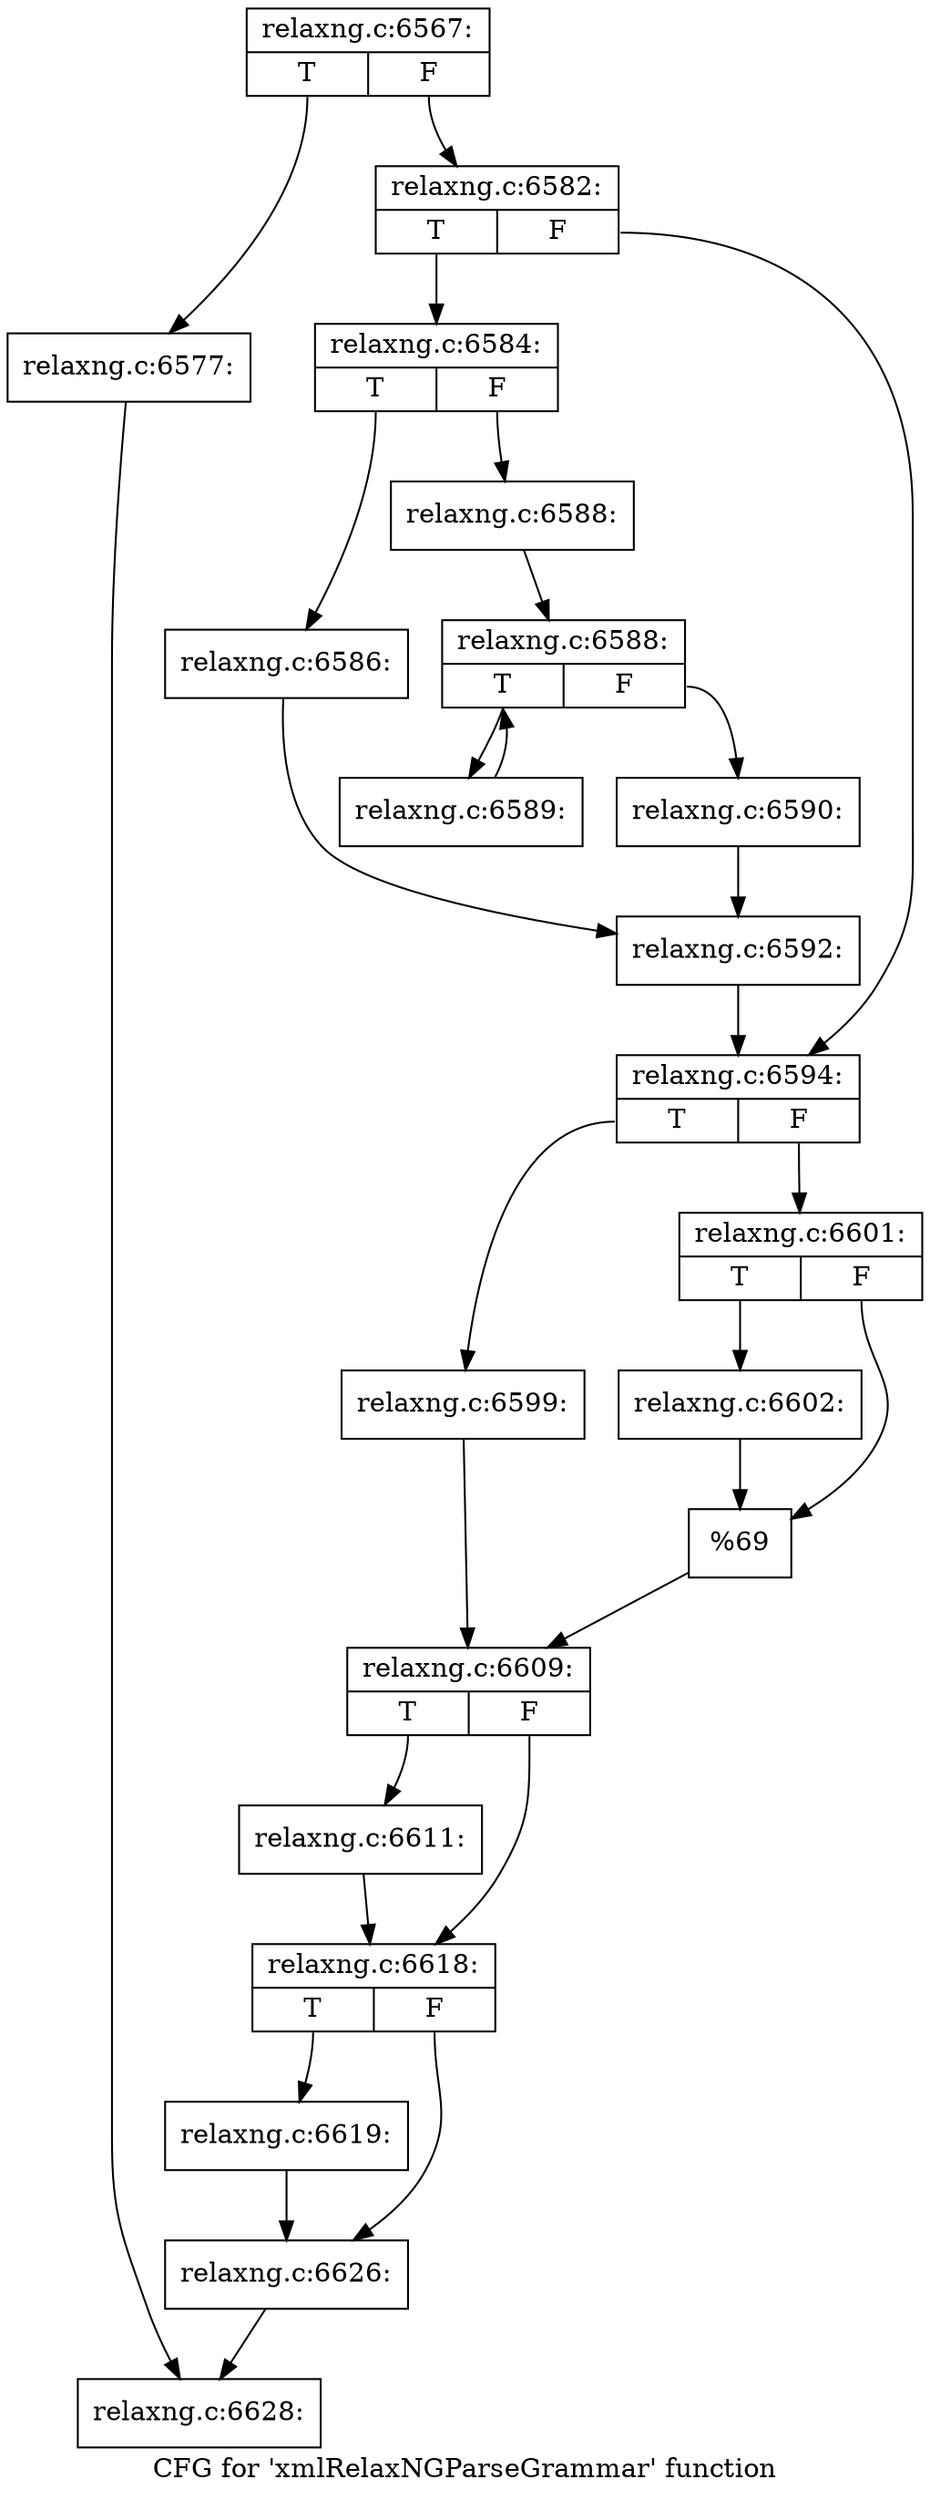 digraph "CFG for 'xmlRelaxNGParseGrammar' function" {
	label="CFG for 'xmlRelaxNGParseGrammar' function";

	Node0x3c2ce80 [shape=record,label="{relaxng.c:6567:|{<s0>T|<s1>F}}"];
	Node0x3c2ce80:s0 -> Node0x3c2f430;
	Node0x3c2ce80:s1 -> Node0x3c2f480;
	Node0x3c2f430 [shape=record,label="{relaxng.c:6577:}"];
	Node0x3c2f430 -> Node0x3c2e350;
	Node0x3c2f480 [shape=record,label="{relaxng.c:6582:|{<s0>T|<s1>F}}"];
	Node0x3c2f480:s0 -> Node0x3c2fcb0;
	Node0x3c2f480:s1 -> Node0x3c2fd00;
	Node0x3c2fcb0 [shape=record,label="{relaxng.c:6584:|{<s0>T|<s1>F}}"];
	Node0x3c2fcb0:s0 -> Node0x3c30560;
	Node0x3c2fcb0:s1 -> Node0x3c30600;
	Node0x3c30560 [shape=record,label="{relaxng.c:6586:}"];
	Node0x3c30560 -> Node0x3c305b0;
	Node0x3c30600 [shape=record,label="{relaxng.c:6588:}"];
	Node0x3c30600 -> Node0x3c30df0;
	Node0x3c30df0 [shape=record,label="{relaxng.c:6588:|{<s0>T|<s1>F}}"];
	Node0x3c30df0:s0 -> Node0x3c31310;
	Node0x3c30df0:s1 -> Node0x3c31010;
	Node0x3c31310 [shape=record,label="{relaxng.c:6589:}"];
	Node0x3c31310 -> Node0x3c30df0;
	Node0x3c31010 [shape=record,label="{relaxng.c:6590:}"];
	Node0x3c31010 -> Node0x3c305b0;
	Node0x3c305b0 [shape=record,label="{relaxng.c:6592:}"];
	Node0x3c305b0 -> Node0x3c2fd00;
	Node0x3c2fd00 [shape=record,label="{relaxng.c:6594:|{<s0>T|<s1>F}}"];
	Node0x3c2fd00:s0 -> Node0x3c327c0;
	Node0x3c2fd00:s1 -> Node0x3c32d70;
	Node0x3c327c0 [shape=record,label="{relaxng.c:6599:}"];
	Node0x3c327c0 -> Node0x3c32d20;
	Node0x3c32d70 [shape=record,label="{relaxng.c:6601:|{<s0>T|<s1>F}}"];
	Node0x3c32d70:s0 -> Node0x3c32690;
	Node0x3c32d70:s1 -> Node0x3c326e0;
	Node0x3c32690 [shape=record,label="{relaxng.c:6602:}"];
	Node0x3c32690 -> Node0x3c326e0;
	Node0x3c326e0 [shape=record,label="{%69}"];
	Node0x3c326e0 -> Node0x3c32d20;
	Node0x3c32d20 [shape=record,label="{relaxng.c:6609:|{<s0>T|<s1>F}}"];
	Node0x3c32d20:s0 -> Node0x3c34cd0;
	Node0x3c32d20:s1 -> Node0x3c34d20;
	Node0x3c34cd0 [shape=record,label="{relaxng.c:6611:}"];
	Node0x3c34cd0 -> Node0x3c34d20;
	Node0x3c34d20 [shape=record,label="{relaxng.c:6618:|{<s0>T|<s1>F}}"];
	Node0x3c34d20:s0 -> Node0x3c34950;
	Node0x3c34d20:s1 -> Node0x3c354e0;
	Node0x3c34950 [shape=record,label="{relaxng.c:6619:}"];
	Node0x3c34950 -> Node0x3c354e0;
	Node0x3c354e0 [shape=record,label="{relaxng.c:6626:}"];
	Node0x3c354e0 -> Node0x3c2e350;
	Node0x3c2e350 [shape=record,label="{relaxng.c:6628:}"];
}
